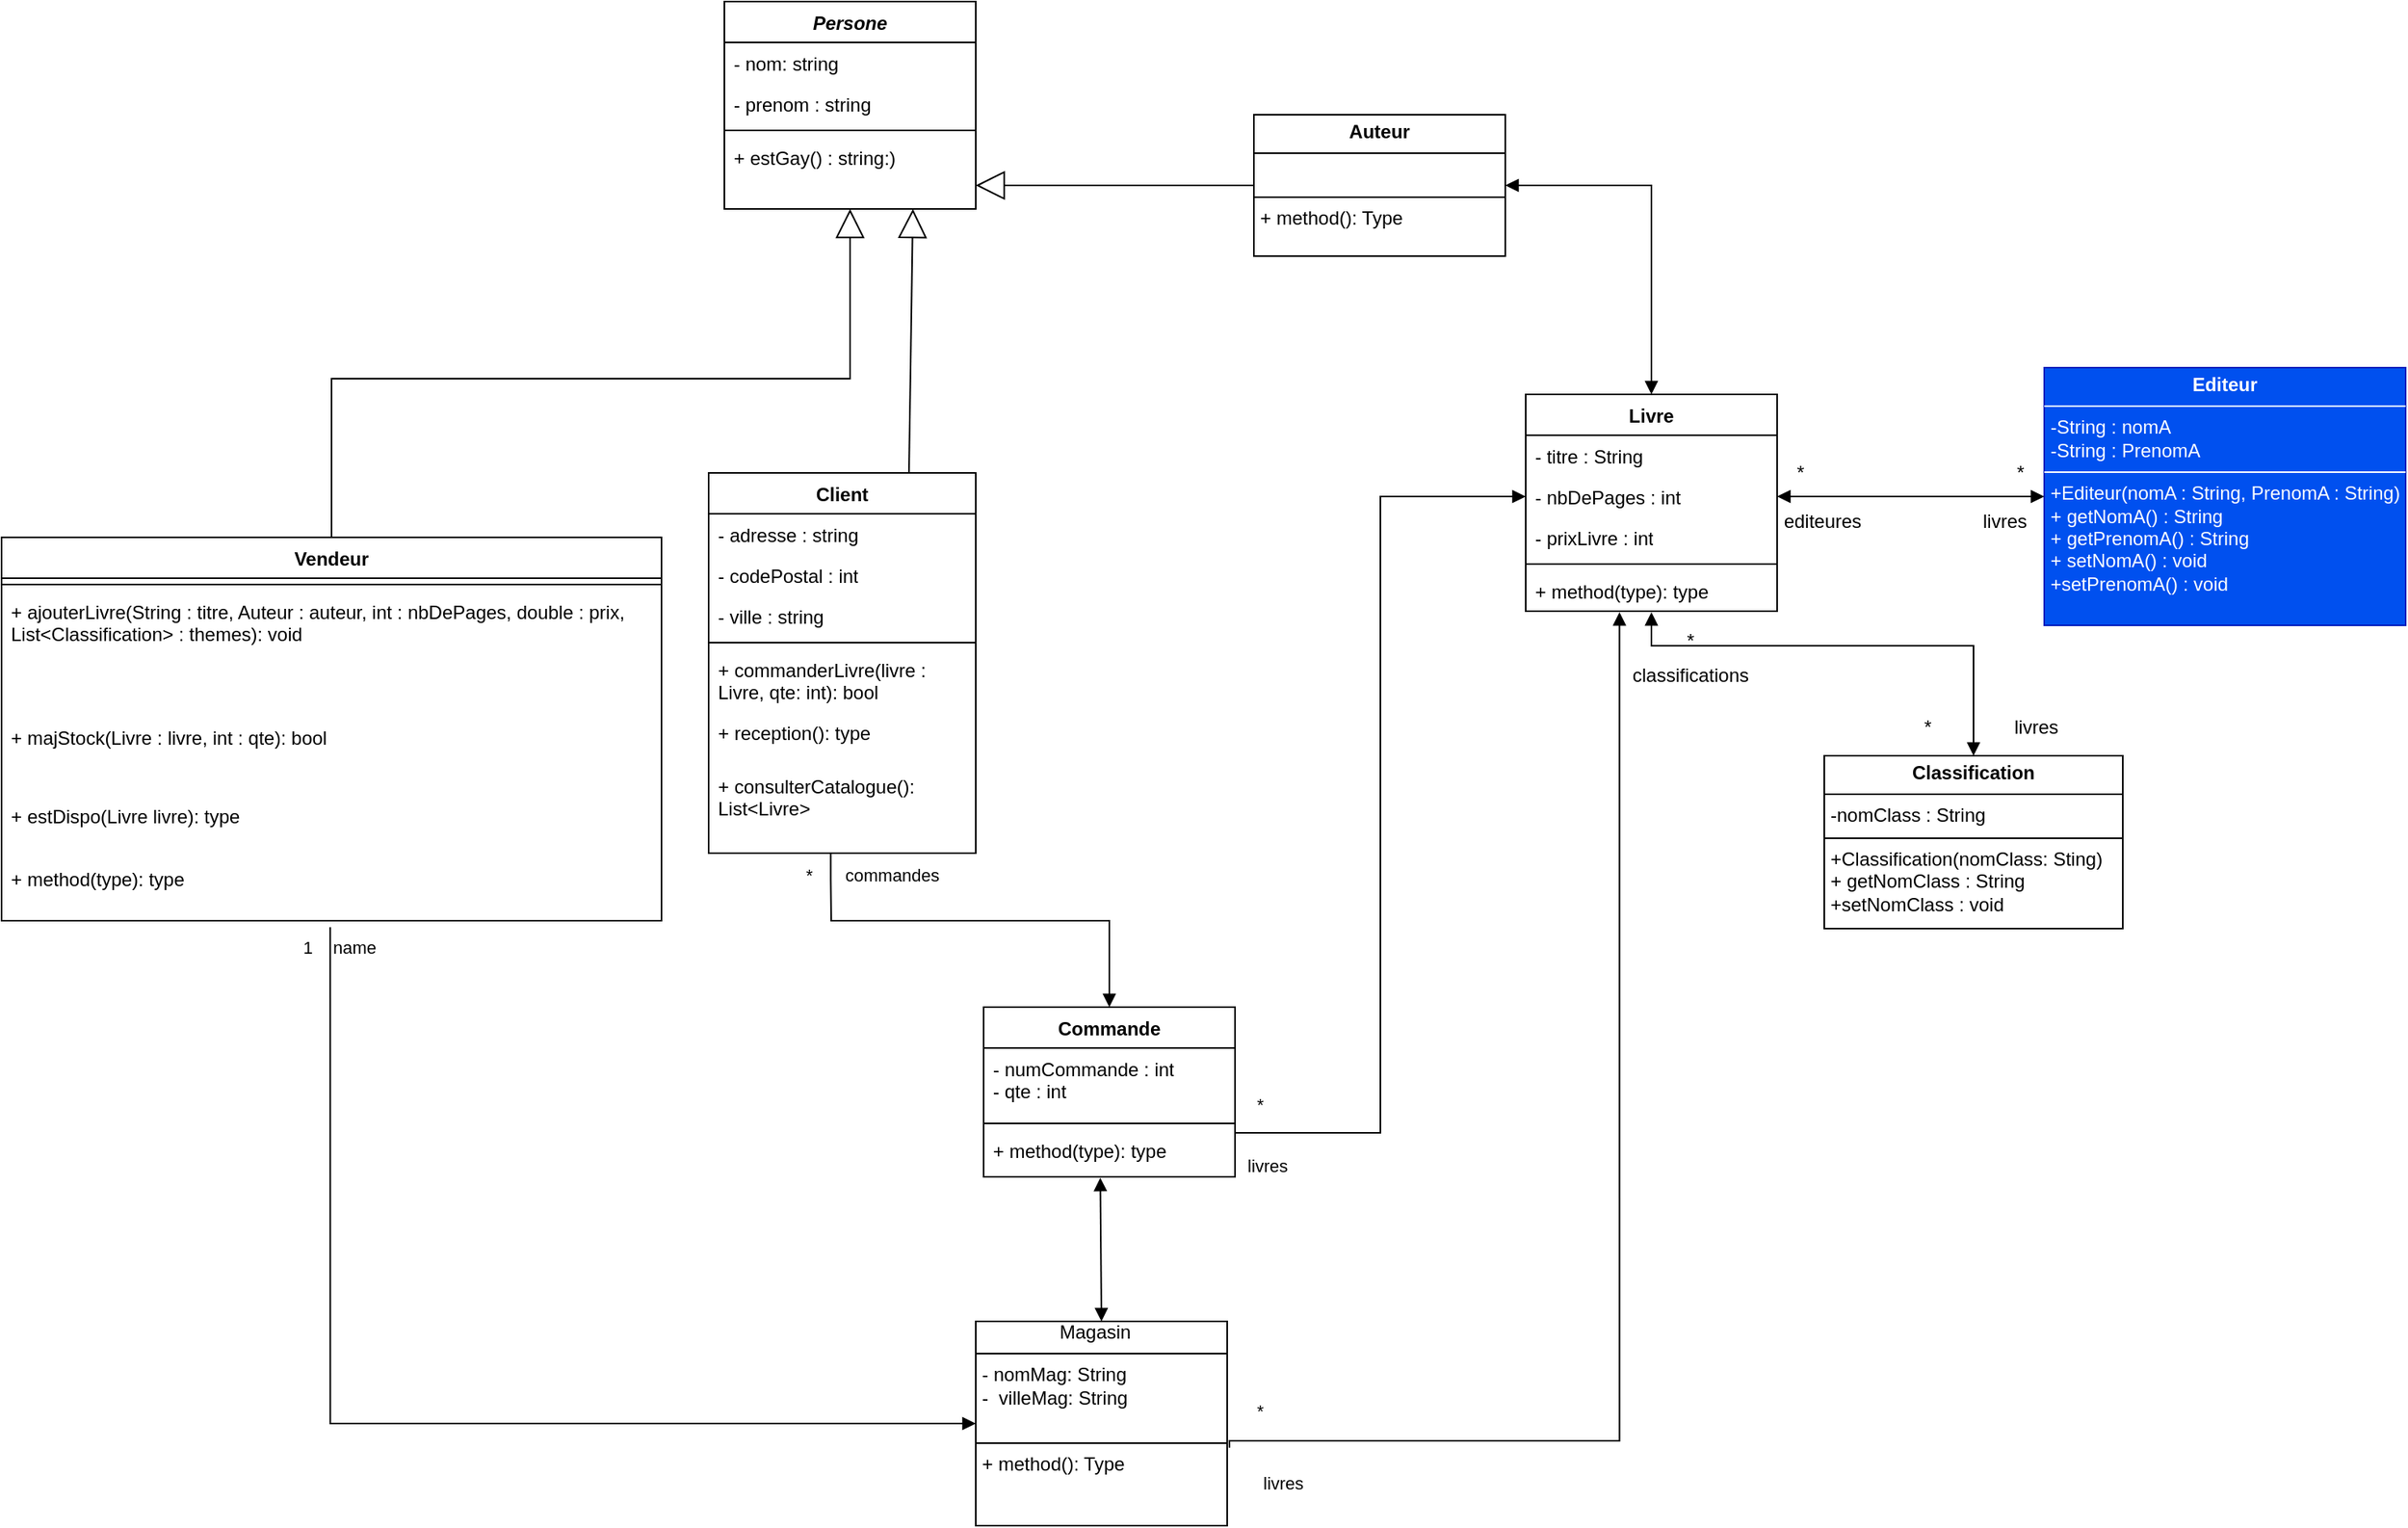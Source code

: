 <mxfile version="26.2.14">
  <diagram id="C5RBs43oDa-KdzZeNtuy" name="Page-1">
    <mxGraphModel dx="2037" dy="1144" grid="1" gridSize="10" guides="1" tooltips="1" connect="1" arrows="1" fold="1" page="1" pageScale="1" pageWidth="827" pageHeight="1169" math="0" shadow="0">
      <root>
        <mxCell id="WIyWlLk6GJQsqaUBKTNV-0" />
        <mxCell id="WIyWlLk6GJQsqaUBKTNV-1" parent="WIyWlLk6GJQsqaUBKTNV-0" />
        <mxCell id="ddnFeoMFGYW6kTwAhoWi-4" value="&lt;i&gt;Persone&lt;/i&gt;" style="swimlane;fontStyle=1;align=center;verticalAlign=top;childLayout=stackLayout;horizontal=1;startSize=26;horizontalStack=0;resizeParent=1;resizeParentMax=0;resizeLast=0;collapsible=1;marginBottom=0;whiteSpace=wrap;html=1;" parent="WIyWlLk6GJQsqaUBKTNV-1" vertex="1">
          <mxGeometry x="490" y="80" width="160" height="132" as="geometry" />
        </mxCell>
        <mxCell id="ddnFeoMFGYW6kTwAhoWi-5" value="- nom: string" style="text;strokeColor=none;fillColor=none;align=left;verticalAlign=top;spacingLeft=4;spacingRight=4;overflow=hidden;rotatable=0;points=[[0,0.5],[1,0.5]];portConstraint=eastwest;whiteSpace=wrap;html=1;" parent="ddnFeoMFGYW6kTwAhoWi-4" vertex="1">
          <mxGeometry y="26" width="160" height="26" as="geometry" />
        </mxCell>
        <mxCell id="ddnFeoMFGYW6kTwAhoWi-8" value="- prenom : string" style="text;strokeColor=none;fillColor=none;align=left;verticalAlign=top;spacingLeft=4;spacingRight=4;overflow=hidden;rotatable=0;points=[[0,0.5],[1,0.5]];portConstraint=eastwest;whiteSpace=wrap;html=1;" parent="ddnFeoMFGYW6kTwAhoWi-4" vertex="1">
          <mxGeometry y="52" width="160" height="26" as="geometry" />
        </mxCell>
        <mxCell id="ddnFeoMFGYW6kTwAhoWi-6" value="" style="line;strokeWidth=1;fillColor=none;align=left;verticalAlign=middle;spacingTop=-1;spacingLeft=3;spacingRight=3;rotatable=0;labelPosition=right;points=[];portConstraint=eastwest;strokeColor=inherit;" parent="ddnFeoMFGYW6kTwAhoWi-4" vertex="1">
          <mxGeometry y="78" width="160" height="8" as="geometry" />
        </mxCell>
        <mxCell id="ddnFeoMFGYW6kTwAhoWi-7" value="+ estGay() : string:)" style="text;strokeColor=none;fillColor=none;align=left;verticalAlign=top;spacingLeft=4;spacingRight=4;overflow=hidden;rotatable=0;points=[[0,0.5],[1,0.5]];portConstraint=eastwest;whiteSpace=wrap;html=1;" parent="ddnFeoMFGYW6kTwAhoWi-4" vertex="1">
          <mxGeometry y="86" width="160" height="46" as="geometry" />
        </mxCell>
        <mxCell id="D4Omh1JfdMsGbxFU3IIw-0" value="Client" style="swimlane;fontStyle=1;align=center;verticalAlign=top;childLayout=stackLayout;horizontal=1;startSize=26;horizontalStack=0;resizeParent=1;resizeParentMax=0;resizeLast=0;collapsible=1;marginBottom=0;whiteSpace=wrap;html=1;" parent="WIyWlLk6GJQsqaUBKTNV-1" vertex="1">
          <mxGeometry x="480" y="380" width="170" height="242" as="geometry" />
        </mxCell>
        <mxCell id="qEMlZIY-xc4cYdUhLl6S-21" value="- adresse : string" style="text;strokeColor=none;fillColor=none;align=left;verticalAlign=top;spacingLeft=4;spacingRight=4;overflow=hidden;rotatable=0;points=[[0,0.5],[1,0.5]];portConstraint=eastwest;whiteSpace=wrap;html=1;" parent="D4Omh1JfdMsGbxFU3IIw-0" vertex="1">
          <mxGeometry y="26" width="170" height="26" as="geometry" />
        </mxCell>
        <mxCell id="qEMlZIY-xc4cYdUhLl6S-22" value="- codePostal : int" style="text;strokeColor=none;fillColor=none;align=left;verticalAlign=top;spacingLeft=4;spacingRight=4;overflow=hidden;rotatable=0;points=[[0,0.5],[1,0.5]];portConstraint=eastwest;whiteSpace=wrap;html=1;" parent="D4Omh1JfdMsGbxFU3IIw-0" vertex="1">
          <mxGeometry y="52" width="170" height="26" as="geometry" />
        </mxCell>
        <mxCell id="qEMlZIY-xc4cYdUhLl6S-23" value="- ville : string" style="text;strokeColor=none;fillColor=none;align=left;verticalAlign=top;spacingLeft=4;spacingRight=4;overflow=hidden;rotatable=0;points=[[0,0.5],[1,0.5]];portConstraint=eastwest;whiteSpace=wrap;html=1;" parent="D4Omh1JfdMsGbxFU3IIw-0" vertex="1">
          <mxGeometry y="78" width="170" height="26" as="geometry" />
        </mxCell>
        <mxCell id="D4Omh1JfdMsGbxFU3IIw-2" value="" style="line;strokeWidth=1;fillColor=none;align=left;verticalAlign=middle;spacingTop=-1;spacingLeft=3;spacingRight=3;rotatable=0;labelPosition=right;points=[];portConstraint=eastwest;strokeColor=inherit;" parent="D4Omh1JfdMsGbxFU3IIw-0" vertex="1">
          <mxGeometry y="104" width="170" height="8" as="geometry" />
        </mxCell>
        <mxCell id="aEM-RZ3djW-ZcIjQYkQn-0" value="&lt;span style=&quot;color: rgb(0, 0, 0); font-family: Helvetica; font-size: 12px; font-style: normal; font-variant-ligatures: normal; font-variant-caps: normal; letter-spacing: normal; orphans: 2; text-align: left; text-indent: 0px; text-transform: none; widows: 2; word-spacing: 0px; -webkit-text-stroke-width: 0px; white-space: normal; text-decoration-thickness: initial; text-decoration-style: initial; text-decoration-color: initial; float: none; background-color: rgb(255, 255, 255); display: inline !important;&quot;&gt;+ commanderLivre(livre : Livre, qte: int): bool&lt;/span&gt;" style="text;strokeColor=none;fillColor=none;align=left;verticalAlign=top;spacingLeft=4;spacingRight=4;overflow=hidden;rotatable=0;points=[[0,0.5],[1,0.5]];portConstraint=eastwest;whiteSpace=wrap;html=1;" parent="D4Omh1JfdMsGbxFU3IIw-0" vertex="1">
          <mxGeometry y="112" width="170" height="40" as="geometry" />
        </mxCell>
        <mxCell id="D4Omh1JfdMsGbxFU3IIw-3" value="+ reception(): type" style="text;strokeColor=none;fillColor=none;align=left;verticalAlign=top;spacingLeft=4;spacingRight=4;overflow=hidden;rotatable=0;points=[[0,0.5],[1,0.5]];portConstraint=eastwest;whiteSpace=wrap;html=1;" parent="D4Omh1JfdMsGbxFU3IIw-0" vertex="1">
          <mxGeometry y="152" width="170" height="34" as="geometry" />
        </mxCell>
        <mxCell id="aEM-RZ3djW-ZcIjQYkQn-12" value="+ consulterCatalogue(): List&amp;lt;Livre&amp;gt;" style="text;strokeColor=none;fillColor=none;align=left;verticalAlign=top;spacingLeft=4;spacingRight=4;overflow=hidden;rotatable=0;points=[[0,0.5],[1,0.5]];portConstraint=eastwest;whiteSpace=wrap;html=1;" parent="D4Omh1JfdMsGbxFU3IIw-0" vertex="1">
          <mxGeometry y="186" width="170" height="56" as="geometry" />
        </mxCell>
        <mxCell id="D4Omh1JfdMsGbxFU3IIw-8" value="Vendeur" style="swimlane;fontStyle=1;align=center;verticalAlign=top;childLayout=stackLayout;horizontal=1;startSize=26;horizontalStack=0;resizeParent=1;resizeParentMax=0;resizeLast=0;collapsible=1;marginBottom=0;whiteSpace=wrap;html=1;" parent="WIyWlLk6GJQsqaUBKTNV-1" vertex="1">
          <mxGeometry x="30" y="421" width="420" height="244" as="geometry" />
        </mxCell>
        <mxCell id="D4Omh1JfdMsGbxFU3IIw-10" value="" style="line;strokeWidth=1;fillColor=none;align=left;verticalAlign=middle;spacingTop=-1;spacingLeft=3;spacingRight=3;rotatable=0;labelPosition=right;points=[];portConstraint=eastwest;strokeColor=inherit;" parent="D4Omh1JfdMsGbxFU3IIw-8" vertex="1">
          <mxGeometry y="26" width="420" height="8" as="geometry" />
        </mxCell>
        <mxCell id="D4Omh1JfdMsGbxFU3IIw-11" value="+ ajouterLivre(String : titre, Auteur : auteur, int : nbDePages, double : prix, List&amp;lt;Classification&amp;gt; : themes): void" style="text;strokeColor=none;fillColor=none;align=left;verticalAlign=top;spacingLeft=4;spacingRight=4;overflow=hidden;rotatable=0;points=[[0,0.5],[1,0.5]];portConstraint=eastwest;whiteSpace=wrap;html=1;" parent="D4Omh1JfdMsGbxFU3IIw-8" vertex="1">
          <mxGeometry y="34" width="420" height="80" as="geometry" />
        </mxCell>
        <mxCell id="WSytAVS-_0JdaGbmkawH-0" value="+ majStock(Livre : livre, int : qte): bool" style="text;strokeColor=none;fillColor=none;align=left;verticalAlign=top;spacingLeft=4;spacingRight=4;overflow=hidden;rotatable=0;points=[[0,0.5],[1,0.5]];portConstraint=eastwest;whiteSpace=wrap;html=1;" parent="D4Omh1JfdMsGbxFU3IIw-8" vertex="1">
          <mxGeometry y="114" width="420" height="50" as="geometry" />
        </mxCell>
        <mxCell id="WSytAVS-_0JdaGbmkawH-1" value="+ estDispo(Livre livre): type" style="text;strokeColor=none;fillColor=none;align=left;verticalAlign=top;spacingLeft=4;spacingRight=4;overflow=hidden;rotatable=0;points=[[0,0.5],[1,0.5]];portConstraint=eastwest;whiteSpace=wrap;html=1;" parent="D4Omh1JfdMsGbxFU3IIw-8" vertex="1">
          <mxGeometry y="164" width="420" height="40" as="geometry" />
        </mxCell>
        <mxCell id="WSytAVS-_0JdaGbmkawH-2" value="+ method(type): type" style="text;strokeColor=none;fillColor=none;align=left;verticalAlign=top;spacingLeft=4;spacingRight=4;overflow=hidden;rotatable=0;points=[[0,0.5],[1,0.5]];portConstraint=eastwest;whiteSpace=wrap;html=1;" parent="D4Omh1JfdMsGbxFU3IIw-8" vertex="1">
          <mxGeometry y="204" width="420" height="40" as="geometry" />
        </mxCell>
        <mxCell id="aEM-RZ3djW-ZcIjQYkQn-1" value="Livre" style="swimlane;fontStyle=1;align=center;verticalAlign=top;childLayout=stackLayout;horizontal=1;startSize=26;horizontalStack=0;resizeParent=1;resizeParentMax=0;resizeLast=0;collapsible=1;marginBottom=0;whiteSpace=wrap;html=1;" parent="WIyWlLk6GJQsqaUBKTNV-1" vertex="1">
          <mxGeometry x="1000" y="330" width="160" height="138" as="geometry" />
        </mxCell>
        <mxCell id="aEM-RZ3djW-ZcIjQYkQn-2" value="- titre : String" style="text;strokeColor=none;fillColor=none;align=left;verticalAlign=top;spacingLeft=4;spacingRight=4;overflow=hidden;rotatable=0;points=[[0,0.5],[1,0.5]];portConstraint=eastwest;whiteSpace=wrap;html=1;" parent="aEM-RZ3djW-ZcIjQYkQn-1" vertex="1">
          <mxGeometry y="26" width="160" height="26" as="geometry" />
        </mxCell>
        <mxCell id="aEM-RZ3djW-ZcIjQYkQn-10" value="- nbDePages : int" style="text;strokeColor=none;fillColor=none;align=left;verticalAlign=top;spacingLeft=4;spacingRight=4;overflow=hidden;rotatable=0;points=[[0,0.5],[1,0.5]];portConstraint=eastwest;whiteSpace=wrap;html=1;" parent="aEM-RZ3djW-ZcIjQYkQn-1" vertex="1">
          <mxGeometry y="52" width="160" height="26" as="geometry" />
        </mxCell>
        <mxCell id="S_dmHBIZrydycQ6zSFhz-1" value="&lt;div&gt;- prixLivre : int&lt;/div&gt;" style="text;strokeColor=none;fillColor=none;align=left;verticalAlign=top;spacingLeft=4;spacingRight=4;overflow=hidden;rotatable=0;points=[[0,0.5],[1,0.5]];portConstraint=eastwest;whiteSpace=wrap;html=1;" parent="aEM-RZ3djW-ZcIjQYkQn-1" vertex="1">
          <mxGeometry y="78" width="160" height="26" as="geometry" />
        </mxCell>
        <mxCell id="aEM-RZ3djW-ZcIjQYkQn-3" value="" style="line;strokeWidth=1;fillColor=none;align=left;verticalAlign=middle;spacingTop=-1;spacingLeft=3;spacingRight=3;rotatable=0;labelPosition=right;points=[];portConstraint=eastwest;strokeColor=inherit;" parent="aEM-RZ3djW-ZcIjQYkQn-1" vertex="1">
          <mxGeometry y="104" width="160" height="8" as="geometry" />
        </mxCell>
        <mxCell id="aEM-RZ3djW-ZcIjQYkQn-4" value="+ method(type): type" style="text;strokeColor=none;fillColor=none;align=left;verticalAlign=top;spacingLeft=4;spacingRight=4;overflow=hidden;rotatable=0;points=[[0,0.5],[1,0.5]];portConstraint=eastwest;whiteSpace=wrap;html=1;" parent="aEM-RZ3djW-ZcIjQYkQn-1" vertex="1">
          <mxGeometry y="112" width="160" height="26" as="geometry" />
        </mxCell>
        <mxCell id="aEM-RZ3djW-ZcIjQYkQn-14" value="Commande" style="swimlane;fontStyle=1;align=center;verticalAlign=top;childLayout=stackLayout;horizontal=1;startSize=26;horizontalStack=0;resizeParent=1;resizeParentMax=0;resizeLast=0;collapsible=1;marginBottom=0;whiteSpace=wrap;html=1;" parent="WIyWlLk6GJQsqaUBKTNV-1" vertex="1">
          <mxGeometry x="655" y="720" width="160" height="108" as="geometry" />
        </mxCell>
        <mxCell id="aEM-RZ3djW-ZcIjQYkQn-15" value="&lt;div&gt;- numCommande : int&lt;/div&gt;&lt;div&gt;- qte : int&lt;/div&gt;" style="text;strokeColor=none;fillColor=none;align=left;verticalAlign=top;spacingLeft=4;spacingRight=4;overflow=hidden;rotatable=0;points=[[0,0.5],[1,0.5]];portConstraint=eastwest;whiteSpace=wrap;html=1;" parent="aEM-RZ3djW-ZcIjQYkQn-14" vertex="1">
          <mxGeometry y="26" width="160" height="44" as="geometry" />
        </mxCell>
        <mxCell id="aEM-RZ3djW-ZcIjQYkQn-16" value="" style="line;strokeWidth=1;fillColor=none;align=left;verticalAlign=middle;spacingTop=-1;spacingLeft=3;spacingRight=3;rotatable=0;labelPosition=right;points=[];portConstraint=eastwest;strokeColor=inherit;" parent="aEM-RZ3djW-ZcIjQYkQn-14" vertex="1">
          <mxGeometry y="70" width="160" height="8" as="geometry" />
        </mxCell>
        <mxCell id="aEM-RZ3djW-ZcIjQYkQn-17" value="+ method(type): type" style="text;strokeColor=none;fillColor=none;align=left;verticalAlign=top;spacingLeft=4;spacingRight=4;overflow=hidden;rotatable=0;points=[[0,0.5],[1,0.5]];portConstraint=eastwest;whiteSpace=wrap;html=1;" parent="aEM-RZ3djW-ZcIjQYkQn-14" vertex="1">
          <mxGeometry y="78" width="160" height="30" as="geometry" />
        </mxCell>
        <mxCell id="wkKJu1E77ur6RrCQSXf_-0" value="commandes" style="endArrow=block;endFill=1;html=1;edgeStyle=orthogonalEdgeStyle;align=left;verticalAlign=top;rounded=0;entryX=0.5;entryY=0;entryDx=0;entryDy=0;exitX=0.457;exitY=0.998;exitDx=0;exitDy=0;exitPerimeter=0;" parent="WIyWlLk6GJQsqaUBKTNV-1" source="aEM-RZ3djW-ZcIjQYkQn-12" target="aEM-RZ3djW-ZcIjQYkQn-14" edge="1">
          <mxGeometry x="-0.991" y="7" relative="1" as="geometry">
            <mxPoint x="558" y="640" as="sourcePoint" />
            <mxPoint x="740" y="705.14" as="targetPoint" />
            <Array as="points">
              <mxPoint x="558" y="639" />
              <mxPoint x="558" y="639" />
              <mxPoint x="558" y="665" />
              <mxPoint x="735" y="665" />
            </Array>
            <mxPoint as="offset" />
          </mxGeometry>
        </mxCell>
        <mxCell id="wkKJu1E77ur6RrCQSXf_-1" value="*" style="edgeLabel;resizable=0;html=1;align=left;verticalAlign=bottom;" parent="wkKJu1E77ur6RrCQSXf_-0" connectable="0" vertex="1">
          <mxGeometry x="-1" relative="1" as="geometry">
            <mxPoint x="-18" y="23" as="offset" />
          </mxGeometry>
        </mxCell>
        <mxCell id="wkKJu1E77ur6RrCQSXf_-8" value="&lt;div&gt;&lt;span style=&quot;white-space: pre;&quot;&gt;&#x9;&lt;/span&gt;&lt;span style=&quot;white-space: pre;&quot;&gt;&#x9;&lt;/span&gt;Magasin&lt;/div&gt;&lt;hr size=&quot;1&quot; style=&quot;border-style:solid;&quot;&gt;&lt;p style=&quot;margin:0px;margin-left:4px;&quot;&gt;- nomMag: String&lt;/p&gt;&lt;p style=&quot;margin:0px;margin-left:4px;&quot;&gt;-&amp;nbsp; villeMag: String&lt;/p&gt;&lt;p style=&quot;margin:0px;margin-left:4px;&quot;&gt;&lt;br&gt;&lt;/p&gt;&lt;hr size=&quot;1&quot; style=&quot;border-style:solid;&quot;&gt;&lt;p style=&quot;margin:0px;margin-left:4px;&quot;&gt;+ method(): Type&lt;/p&gt;" style="verticalAlign=top;align=left;overflow=fill;html=1;whiteSpace=wrap;" parent="WIyWlLk6GJQsqaUBKTNV-1" vertex="1">
          <mxGeometry x="650" y="920" width="160" height="130" as="geometry" />
        </mxCell>
        <mxCell id="wkKJu1E77ur6RrCQSXf_-11" value="&lt;p style=&quot;margin:0px;margin-top:4px;text-align:center;&quot;&gt;&lt;b&gt;Auteur&lt;/b&gt;&lt;/p&gt;&lt;hr size=&quot;1&quot; style=&quot;border-style:solid;&quot;&gt;&lt;br&gt;&lt;hr size=&quot;1&quot; style=&quot;border-style:solid;&quot;&gt;&lt;p style=&quot;margin:0px;margin-left:4px;&quot;&gt;+ method(): Type&lt;/p&gt;" style="verticalAlign=top;align=left;overflow=fill;html=1;whiteSpace=wrap;" parent="WIyWlLk6GJQsqaUBKTNV-1" vertex="1">
          <mxGeometry x="827" y="152" width="160" height="90" as="geometry" />
        </mxCell>
        <mxCell id="wkKJu1E77ur6RrCQSXf_-15" value="" style="endArrow=block;startArrow=block;endFill=1;startFill=1;html=1;rounded=0;entryX=0.5;entryY=0;entryDx=0;entryDy=0;exitX=1;exitY=0.5;exitDx=0;exitDy=0;" parent="WIyWlLk6GJQsqaUBKTNV-1" source="wkKJu1E77ur6RrCQSXf_-11" target="aEM-RZ3djW-ZcIjQYkQn-1" edge="1">
          <mxGeometry width="160" relative="1" as="geometry">
            <mxPoint x="987" y="180" as="sourcePoint" />
            <mxPoint x="1147" y="180" as="targetPoint" />
            <Array as="points">
              <mxPoint x="1080" y="197" />
            </Array>
          </mxGeometry>
        </mxCell>
        <mxCell id="wkKJu1E77ur6RrCQSXf_-16" value="&lt;p style=&quot;margin:0px;margin-top:4px;text-align:center;&quot;&gt;&lt;b&gt;Editeur&lt;/b&gt;&lt;/p&gt;&lt;hr size=&quot;1&quot; style=&quot;border-style:solid;&quot;&gt;&lt;p style=&quot;margin:0px;margin-left:4px;&quot;&gt;-String : nomA&lt;/p&gt;&lt;p style=&quot;margin:0px;margin-left:4px;&quot;&gt;-String : PrenomA&lt;/p&gt;&lt;hr size=&quot;1&quot; style=&quot;border-style:solid;&quot;&gt;&lt;p style=&quot;margin:0px;margin-left:4px;&quot;&gt;+Editeur(nomA : String, PrenomA : String)&lt;/p&gt;&lt;p style=&quot;margin:0px;margin-left:4px;&quot;&gt;+ getNomA() : String&lt;/p&gt;&lt;p style=&quot;margin:0px;margin-left:4px;&quot;&gt;+ getPrenomA() : String&lt;/p&gt;&lt;p style=&quot;margin:0px;margin-left:4px;&quot;&gt;+ setNomA() : void&lt;/p&gt;&lt;p style=&quot;margin:0px;margin-left:4px;&quot;&gt;+setPrenomA() : void&lt;/p&gt;&lt;p style=&quot;margin:0px;margin-left:4px;&quot;&gt;&lt;br&gt;&lt;/p&gt;" style="verticalAlign=top;align=left;overflow=fill;html=1;whiteSpace=wrap;fillColor=#0050ef;fontColor=#ffffff;strokeColor=#001DBC;" parent="WIyWlLk6GJQsqaUBKTNV-1" vertex="1">
          <mxGeometry x="1330" y="313" width="230" height="164" as="geometry" />
        </mxCell>
        <mxCell id="wkKJu1E77ur6RrCQSXf_-18" value="" style="endArrow=block;startArrow=block;endFill=1;startFill=1;html=1;rounded=0;exitX=1;exitY=0.5;exitDx=0;exitDy=0;entryX=0;entryY=0.5;entryDx=0;entryDy=0;" parent="WIyWlLk6GJQsqaUBKTNV-1" source="aEM-RZ3djW-ZcIjQYkQn-10" target="wkKJu1E77ur6RrCQSXf_-16" edge="1">
          <mxGeometry width="160" relative="1" as="geometry">
            <mxPoint x="1161" y="424.58" as="sourcePoint" />
            <mxPoint x="1321" y="424.58" as="targetPoint" />
          </mxGeometry>
        </mxCell>
        <mxCell id="wkKJu1E77ur6RrCQSXf_-19" value="&lt;p style=&quot;margin:0px;margin-top:4px;text-align:center;&quot;&gt;&lt;b&gt;Classification&lt;/b&gt;&lt;/p&gt;&lt;hr size=&quot;1&quot; style=&quot;border-style:solid;&quot;&gt;&lt;p style=&quot;margin:0px;margin-left:4px;&quot;&gt;-nomClass : String&lt;/p&gt;&lt;hr size=&quot;1&quot; style=&quot;border-style:solid;&quot;&gt;&lt;p style=&quot;margin:0px;margin-left:4px;&quot;&gt;+Classification(nomClass: Sting)&lt;/p&gt;&lt;p style=&quot;margin:0px;margin-left:4px;&quot;&gt;+ getNomClass : String&lt;/p&gt;&lt;p style=&quot;margin:0px;margin-left:4px;&quot;&gt;+setNomClass : void&lt;/p&gt;" style="verticalAlign=top;align=left;overflow=fill;html=1;whiteSpace=wrap;" parent="WIyWlLk6GJQsqaUBKTNV-1" vertex="1">
          <mxGeometry x="1190" y="560" width="190" height="110" as="geometry" />
        </mxCell>
        <mxCell id="wkKJu1E77ur6RrCQSXf_-21" value="" style="endArrow=block;startArrow=block;endFill=1;startFill=1;html=1;rounded=0;entryX=0.5;entryY=0;entryDx=0;entryDy=0;exitX=0.5;exitY=1.024;exitDx=0;exitDy=0;exitPerimeter=0;" parent="WIyWlLk6GJQsqaUBKTNV-1" source="aEM-RZ3djW-ZcIjQYkQn-4" target="wkKJu1E77ur6RrCQSXf_-19" edge="1">
          <mxGeometry width="160" relative="1" as="geometry">
            <mxPoint x="950" y="570" as="sourcePoint" />
            <mxPoint x="1110" y="570" as="targetPoint" />
            <Array as="points">
              <mxPoint x="1080" y="490" />
              <mxPoint x="1190" y="490" />
              <mxPoint x="1285" y="490" />
            </Array>
          </mxGeometry>
        </mxCell>
        <mxCell id="wkKJu1E77ur6RrCQSXf_-34" value="" style="endArrow=block;startArrow=block;endFill=1;startFill=1;html=1;rounded=0;exitX=0.464;exitY=1.019;exitDx=0;exitDy=0;exitPerimeter=0;entryX=0.5;entryY=0;entryDx=0;entryDy=0;" parent="WIyWlLk6GJQsqaUBKTNV-1" source="aEM-RZ3djW-ZcIjQYkQn-17" target="wkKJu1E77ur6RrCQSXf_-8" edge="1">
          <mxGeometry width="160" relative="1" as="geometry">
            <mxPoint x="690" y="860" as="sourcePoint" />
            <mxPoint x="850" y="860" as="targetPoint" />
          </mxGeometry>
        </mxCell>
        <mxCell id="S_dmHBIZrydycQ6zSFhz-0" style="edgeStyle=orthogonalEdgeStyle;rounded=0;orthogonalLoop=1;jettySize=auto;html=1;exitX=0.5;exitY=1;exitDx=0;exitDy=0;" parent="WIyWlLk6GJQsqaUBKTNV-1" source="wkKJu1E77ur6RrCQSXf_-16" target="wkKJu1E77ur6RrCQSXf_-16" edge="1">
          <mxGeometry relative="1" as="geometry" />
        </mxCell>
        <mxCell id="H59Zov9GPrpFuWIkG4q0-0" value="" style="endArrow=block;endSize=16;endFill=0;html=1;rounded=0;exitX=0;exitY=0.5;exitDx=0;exitDy=0;entryX=1;entryY=0.5;entryDx=0;entryDy=0;" parent="WIyWlLk6GJQsqaUBKTNV-1" source="wkKJu1E77ur6RrCQSXf_-11" edge="1">
          <mxGeometry width="160" relative="1" as="geometry">
            <mxPoint x="815" y="190" as="sourcePoint" />
            <mxPoint x="650" y="197" as="targetPoint" />
          </mxGeometry>
        </mxCell>
        <mxCell id="H59Zov9GPrpFuWIkG4q0-1" value="" style="endArrow=block;endSize=16;endFill=0;html=1;rounded=0;exitX=0.75;exitY=0;exitDx=0;exitDy=0;entryX=0.75;entryY=1;entryDx=0;entryDy=0;" parent="WIyWlLk6GJQsqaUBKTNV-1" source="D4Omh1JfdMsGbxFU3IIw-0" target="ddnFeoMFGYW6kTwAhoWi-4" edge="1">
          <mxGeometry width="160" relative="1" as="geometry">
            <mxPoint x="770" y="320" as="sourcePoint" />
            <mxPoint x="610" y="320" as="targetPoint" />
          </mxGeometry>
        </mxCell>
        <mxCell id="H59Zov9GPrpFuWIkG4q0-2" value="" style="endArrow=block;endSize=16;endFill=0;html=1;rounded=0;exitX=0.5;exitY=0;exitDx=0;exitDy=0;entryX=0.5;entryY=1;entryDx=0;entryDy=0;entryPerimeter=0;" parent="WIyWlLk6GJQsqaUBKTNV-1" source="D4Omh1JfdMsGbxFU3IIw-8" target="ddnFeoMFGYW6kTwAhoWi-7" edge="1">
          <mxGeometry width="160" relative="1" as="geometry">
            <mxPoint x="414" y="360" as="sourcePoint" />
            <mxPoint x="540" y="310" as="targetPoint" />
            <Array as="points">
              <mxPoint x="240" y="320" />
              <mxPoint x="570" y="320" />
            </Array>
          </mxGeometry>
        </mxCell>
        <mxCell id="85txJ6PsgXWqzurRiVr9-0" value="name" style="endArrow=block;endFill=1;html=1;edgeStyle=orthogonalEdgeStyle;align=left;verticalAlign=top;rounded=0;exitX=0.498;exitY=1.102;exitDx=0;exitDy=0;exitPerimeter=0;entryX=0;entryY=0.5;entryDx=0;entryDy=0;" parent="WIyWlLk6GJQsqaUBKTNV-1" source="WSytAVS-_0JdaGbmkawH-2" target="wkKJu1E77ur6RrCQSXf_-8" edge="1">
          <mxGeometry x="-1" relative="1" as="geometry">
            <mxPoint x="120" y="820" as="sourcePoint" />
            <mxPoint x="590" y="1040" as="targetPoint" />
            <Array as="points">
              <mxPoint x="239" y="985" />
            </Array>
          </mxGeometry>
        </mxCell>
        <mxCell id="85txJ6PsgXWqzurRiVr9-1" value="1" style="edgeLabel;resizable=0;html=1;align=left;verticalAlign=bottom;" parent="85txJ6PsgXWqzurRiVr9-0" connectable="0" vertex="1">
          <mxGeometry x="-1" relative="1" as="geometry">
            <mxPoint x="-19" y="21" as="offset" />
          </mxGeometry>
        </mxCell>
        <mxCell id="qEMlZIY-xc4cYdUhLl6S-3" value="livres" style="endArrow=block;endFill=1;html=1;edgeStyle=orthogonalEdgeStyle;align=left;verticalAlign=top;rounded=0;exitX=1;exitY=1.005;exitDx=0;exitDy=0;exitPerimeter=0;entryX=0;entryY=0.5;entryDx=0;entryDy=0;" parent="WIyWlLk6GJQsqaUBKTNV-1" source="aEM-RZ3djW-ZcIjQYkQn-15" target="aEM-RZ3djW-ZcIjQYkQn-10" edge="1">
          <mxGeometry x="-0.949" y="-8" relative="1" as="geometry">
            <mxPoint x="670" y="590" as="sourcePoint" />
            <mxPoint x="830" y="590" as="targetPoint" />
            <mxPoint as="offset" />
          </mxGeometry>
        </mxCell>
        <mxCell id="qEMlZIY-xc4cYdUhLl6S-4" value="*" style="edgeLabel;resizable=0;html=1;align=left;verticalAlign=bottom;" parent="qEMlZIY-xc4cYdUhLl6S-3" connectable="0" vertex="1">
          <mxGeometry x="-1" relative="1" as="geometry">
            <mxPoint x="12" as="offset" />
          </mxGeometry>
        </mxCell>
        <mxCell id="qEMlZIY-xc4cYdUhLl6S-5" value="livres" style="endArrow=block;endFill=1;html=1;edgeStyle=orthogonalEdgeStyle;align=left;verticalAlign=top;rounded=0;entryX=0.373;entryY=1.023;entryDx=0;entryDy=0;entryPerimeter=0;exitX=1.009;exitY=0.618;exitDx=0;exitDy=0;exitPerimeter=0;" parent="WIyWlLk6GJQsqaUBKTNV-1" source="wkKJu1E77ur6RrCQSXf_-8" target="aEM-RZ3djW-ZcIjQYkQn-4" edge="1">
          <mxGeometry x="-0.941" y="-14" relative="1" as="geometry">
            <mxPoint x="900" y="830" as="sourcePoint" />
            <mxPoint x="830" y="590" as="targetPoint" />
            <Array as="points">
              <mxPoint x="811" y="996" />
              <mxPoint x="1060" y="996" />
            </Array>
            <mxPoint x="1" as="offset" />
          </mxGeometry>
        </mxCell>
        <mxCell id="qEMlZIY-xc4cYdUhLl6S-6" value="&lt;div&gt;*&lt;/div&gt;" style="edgeLabel;resizable=0;html=1;align=left;verticalAlign=bottom;" parent="qEMlZIY-xc4cYdUhLl6S-5" connectable="0" vertex="1">
          <mxGeometry x="-1" relative="1" as="geometry">
            <mxPoint x="16" y="-15" as="offset" />
          </mxGeometry>
        </mxCell>
        <mxCell id="qEMlZIY-xc4cYdUhLl6S-9" value="*" style="text;html=1;align=center;verticalAlign=middle;whiteSpace=wrap;rounded=0;" parent="WIyWlLk6GJQsqaUBKTNV-1" vertex="1">
          <mxGeometry x="1160" y="370" width="30" height="20" as="geometry" />
        </mxCell>
        <mxCell id="qEMlZIY-xc4cYdUhLl6S-10" value="*" style="text;html=1;align=center;verticalAlign=middle;whiteSpace=wrap;rounded=0;" parent="WIyWlLk6GJQsqaUBKTNV-1" vertex="1">
          <mxGeometry x="1300" y="370" width="30" height="20" as="geometry" />
        </mxCell>
        <mxCell id="qEMlZIY-xc4cYdUhLl6S-11" value="editeures" style="text;html=1;align=center;verticalAlign=middle;whiteSpace=wrap;rounded=0;" parent="WIyWlLk6GJQsqaUBKTNV-1" vertex="1">
          <mxGeometry x="1174" y="401" width="30" height="20" as="geometry" />
        </mxCell>
        <mxCell id="qEMlZIY-xc4cYdUhLl6S-12" value="livres" style="text;html=1;align=center;verticalAlign=middle;whiteSpace=wrap;rounded=0;" parent="WIyWlLk6GJQsqaUBKTNV-1" vertex="1">
          <mxGeometry x="1290" y="401" width="30" height="20" as="geometry" />
        </mxCell>
        <mxCell id="qEMlZIY-xc4cYdUhLl6S-13" value="*" style="text;html=1;align=center;verticalAlign=middle;whiteSpace=wrap;rounded=0;" parent="WIyWlLk6GJQsqaUBKTNV-1" vertex="1">
          <mxGeometry x="1090" y="477" width="30" height="20" as="geometry" />
        </mxCell>
        <mxCell id="qEMlZIY-xc4cYdUhLl6S-14" value="classifications" style="text;html=1;align=center;verticalAlign=middle;whiteSpace=wrap;rounded=0;" parent="WIyWlLk6GJQsqaUBKTNV-1" vertex="1">
          <mxGeometry x="1090" y="490" width="30" height="38" as="geometry" />
        </mxCell>
        <mxCell id="qEMlZIY-xc4cYdUhLl6S-15" value="*" style="text;html=1;align=center;verticalAlign=middle;whiteSpace=wrap;rounded=0;" parent="WIyWlLk6GJQsqaUBKTNV-1" vertex="1">
          <mxGeometry x="1241" y="535.5" width="30" height="13" as="geometry" />
        </mxCell>
        <mxCell id="qEMlZIY-xc4cYdUhLl6S-16" value="livres" style="text;html=1;align=center;verticalAlign=middle;whiteSpace=wrap;rounded=0;" parent="WIyWlLk6GJQsqaUBKTNV-1" vertex="1">
          <mxGeometry x="1310" y="523" width="30" height="38" as="geometry" />
        </mxCell>
      </root>
    </mxGraphModel>
  </diagram>
</mxfile>
